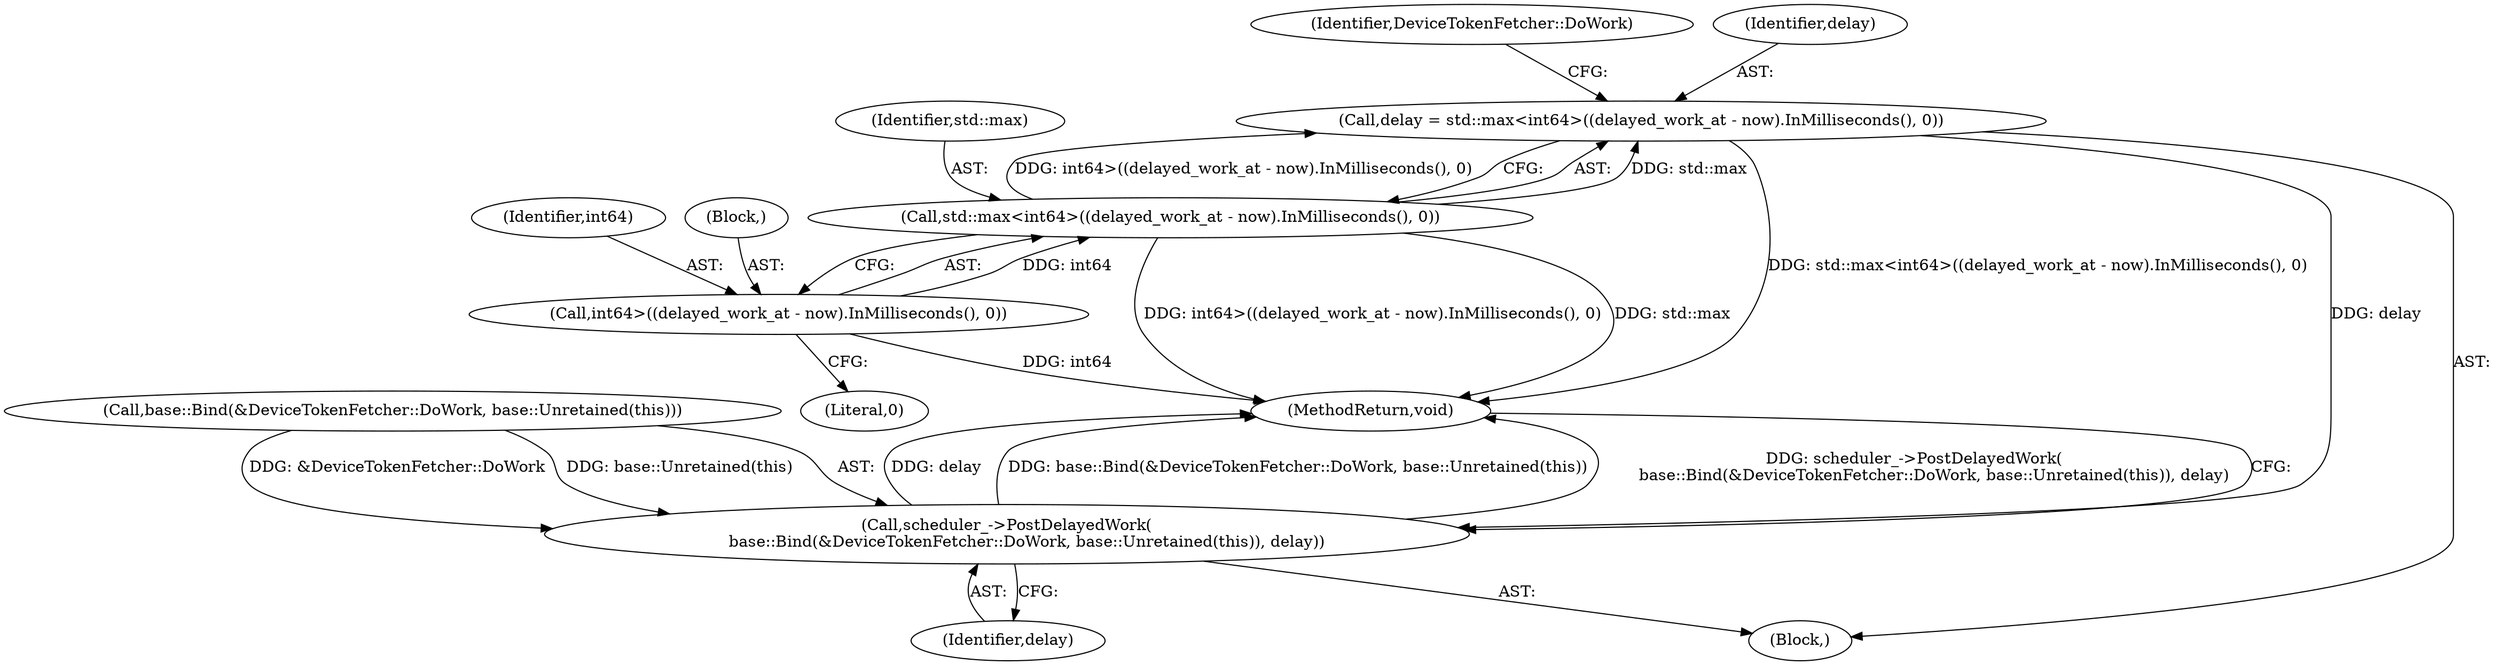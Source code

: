 digraph "0_Chrome_244c78b3f737f2cacab2d212801b0524cbcc3a7b_7@integer" {
"1000190" [label="(Call,delay = std::max<int64>((delayed_work_at - now).InMilliseconds(), 0))"];
"1000192" [label="(Call,std::max<int64>((delayed_work_at - now).InMilliseconds(), 0))"];
"1000194" [label="(Call,int64>((delayed_work_at - now).InMilliseconds(), 0))"];
"1000199" [label="(Call,scheduler_->PostDelayedWork(\n        base::Bind(&DeviceTokenFetcher::DoWork, base::Unretained(this)), delay))"];
"1000193" [label="(Identifier,std::max)"];
"1000198" [label="(Literal,0)"];
"1000202" [label="(Identifier,DeviceTokenFetcher::DoWork)"];
"1000195" [label="(Identifier,int64)"];
"1000200" [label="(Call,base::Bind(&DeviceTokenFetcher::DoWork, base::Unretained(this)))"];
"1000190" [label="(Call,delay = std::max<int64>((delayed_work_at - now).InMilliseconds(), 0))"];
"1000199" [label="(Call,scheduler_->PostDelayedWork(\n        base::Bind(&DeviceTokenFetcher::DoWork, base::Unretained(this)), delay))"];
"1000194" [label="(Call,int64>((delayed_work_at - now).InMilliseconds(), 0))"];
"1000196" [label="(Block,)"];
"1000192" [label="(Call,std::max<int64>((delayed_work_at - now).InMilliseconds(), 0))"];
"1000205" [label="(Identifier,delay)"];
"1000191" [label="(Identifier,delay)"];
"1000206" [label="(MethodReturn,void)"];
"1000187" [label="(Block,)"];
"1000190" -> "1000187"  [label="AST: "];
"1000190" -> "1000192"  [label="CFG: "];
"1000191" -> "1000190"  [label="AST: "];
"1000192" -> "1000190"  [label="AST: "];
"1000202" -> "1000190"  [label="CFG: "];
"1000190" -> "1000206"  [label="DDG: std::max<int64>((delayed_work_at - now).InMilliseconds(), 0)"];
"1000192" -> "1000190"  [label="DDG: std::max"];
"1000192" -> "1000190"  [label="DDG: int64>((delayed_work_at - now).InMilliseconds(), 0)"];
"1000190" -> "1000199"  [label="DDG: delay"];
"1000192" -> "1000194"  [label="CFG: "];
"1000193" -> "1000192"  [label="AST: "];
"1000194" -> "1000192"  [label="AST: "];
"1000192" -> "1000206"  [label="DDG: int64>((delayed_work_at - now).InMilliseconds(), 0)"];
"1000192" -> "1000206"  [label="DDG: std::max"];
"1000194" -> "1000192"  [label="DDG: int64"];
"1000194" -> "1000198"  [label="CFG: "];
"1000195" -> "1000194"  [label="AST: "];
"1000196" -> "1000194"  [label="AST: "];
"1000194" -> "1000206"  [label="DDG: int64"];
"1000199" -> "1000187"  [label="AST: "];
"1000199" -> "1000205"  [label="CFG: "];
"1000200" -> "1000199"  [label="AST: "];
"1000205" -> "1000199"  [label="AST: "];
"1000206" -> "1000199"  [label="CFG: "];
"1000199" -> "1000206"  [label="DDG: delay"];
"1000199" -> "1000206"  [label="DDG: base::Bind(&DeviceTokenFetcher::DoWork, base::Unretained(this))"];
"1000199" -> "1000206"  [label="DDG: scheduler_->PostDelayedWork(\n        base::Bind(&DeviceTokenFetcher::DoWork, base::Unretained(this)), delay)"];
"1000200" -> "1000199"  [label="DDG: &DeviceTokenFetcher::DoWork"];
"1000200" -> "1000199"  [label="DDG: base::Unretained(this)"];
}

